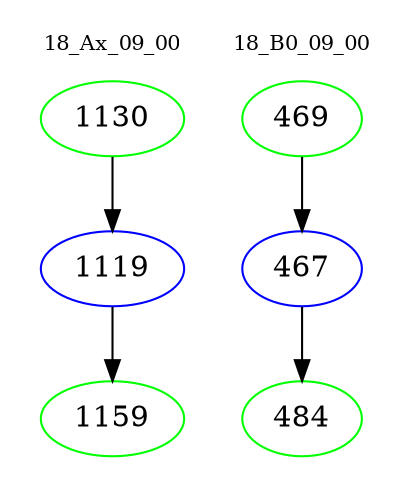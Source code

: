 digraph{
subgraph cluster_0 {
color = white
label = "18_Ax_09_00";
fontsize=10;
T0_1130 [label="1130", color="green"]
T0_1130 -> T0_1119 [color="black"]
T0_1119 [label="1119", color="blue"]
T0_1119 -> T0_1159 [color="black"]
T0_1159 [label="1159", color="green"]
}
subgraph cluster_1 {
color = white
label = "18_B0_09_00";
fontsize=10;
T1_469 [label="469", color="green"]
T1_469 -> T1_467 [color="black"]
T1_467 [label="467", color="blue"]
T1_467 -> T1_484 [color="black"]
T1_484 [label="484", color="green"]
}
}
